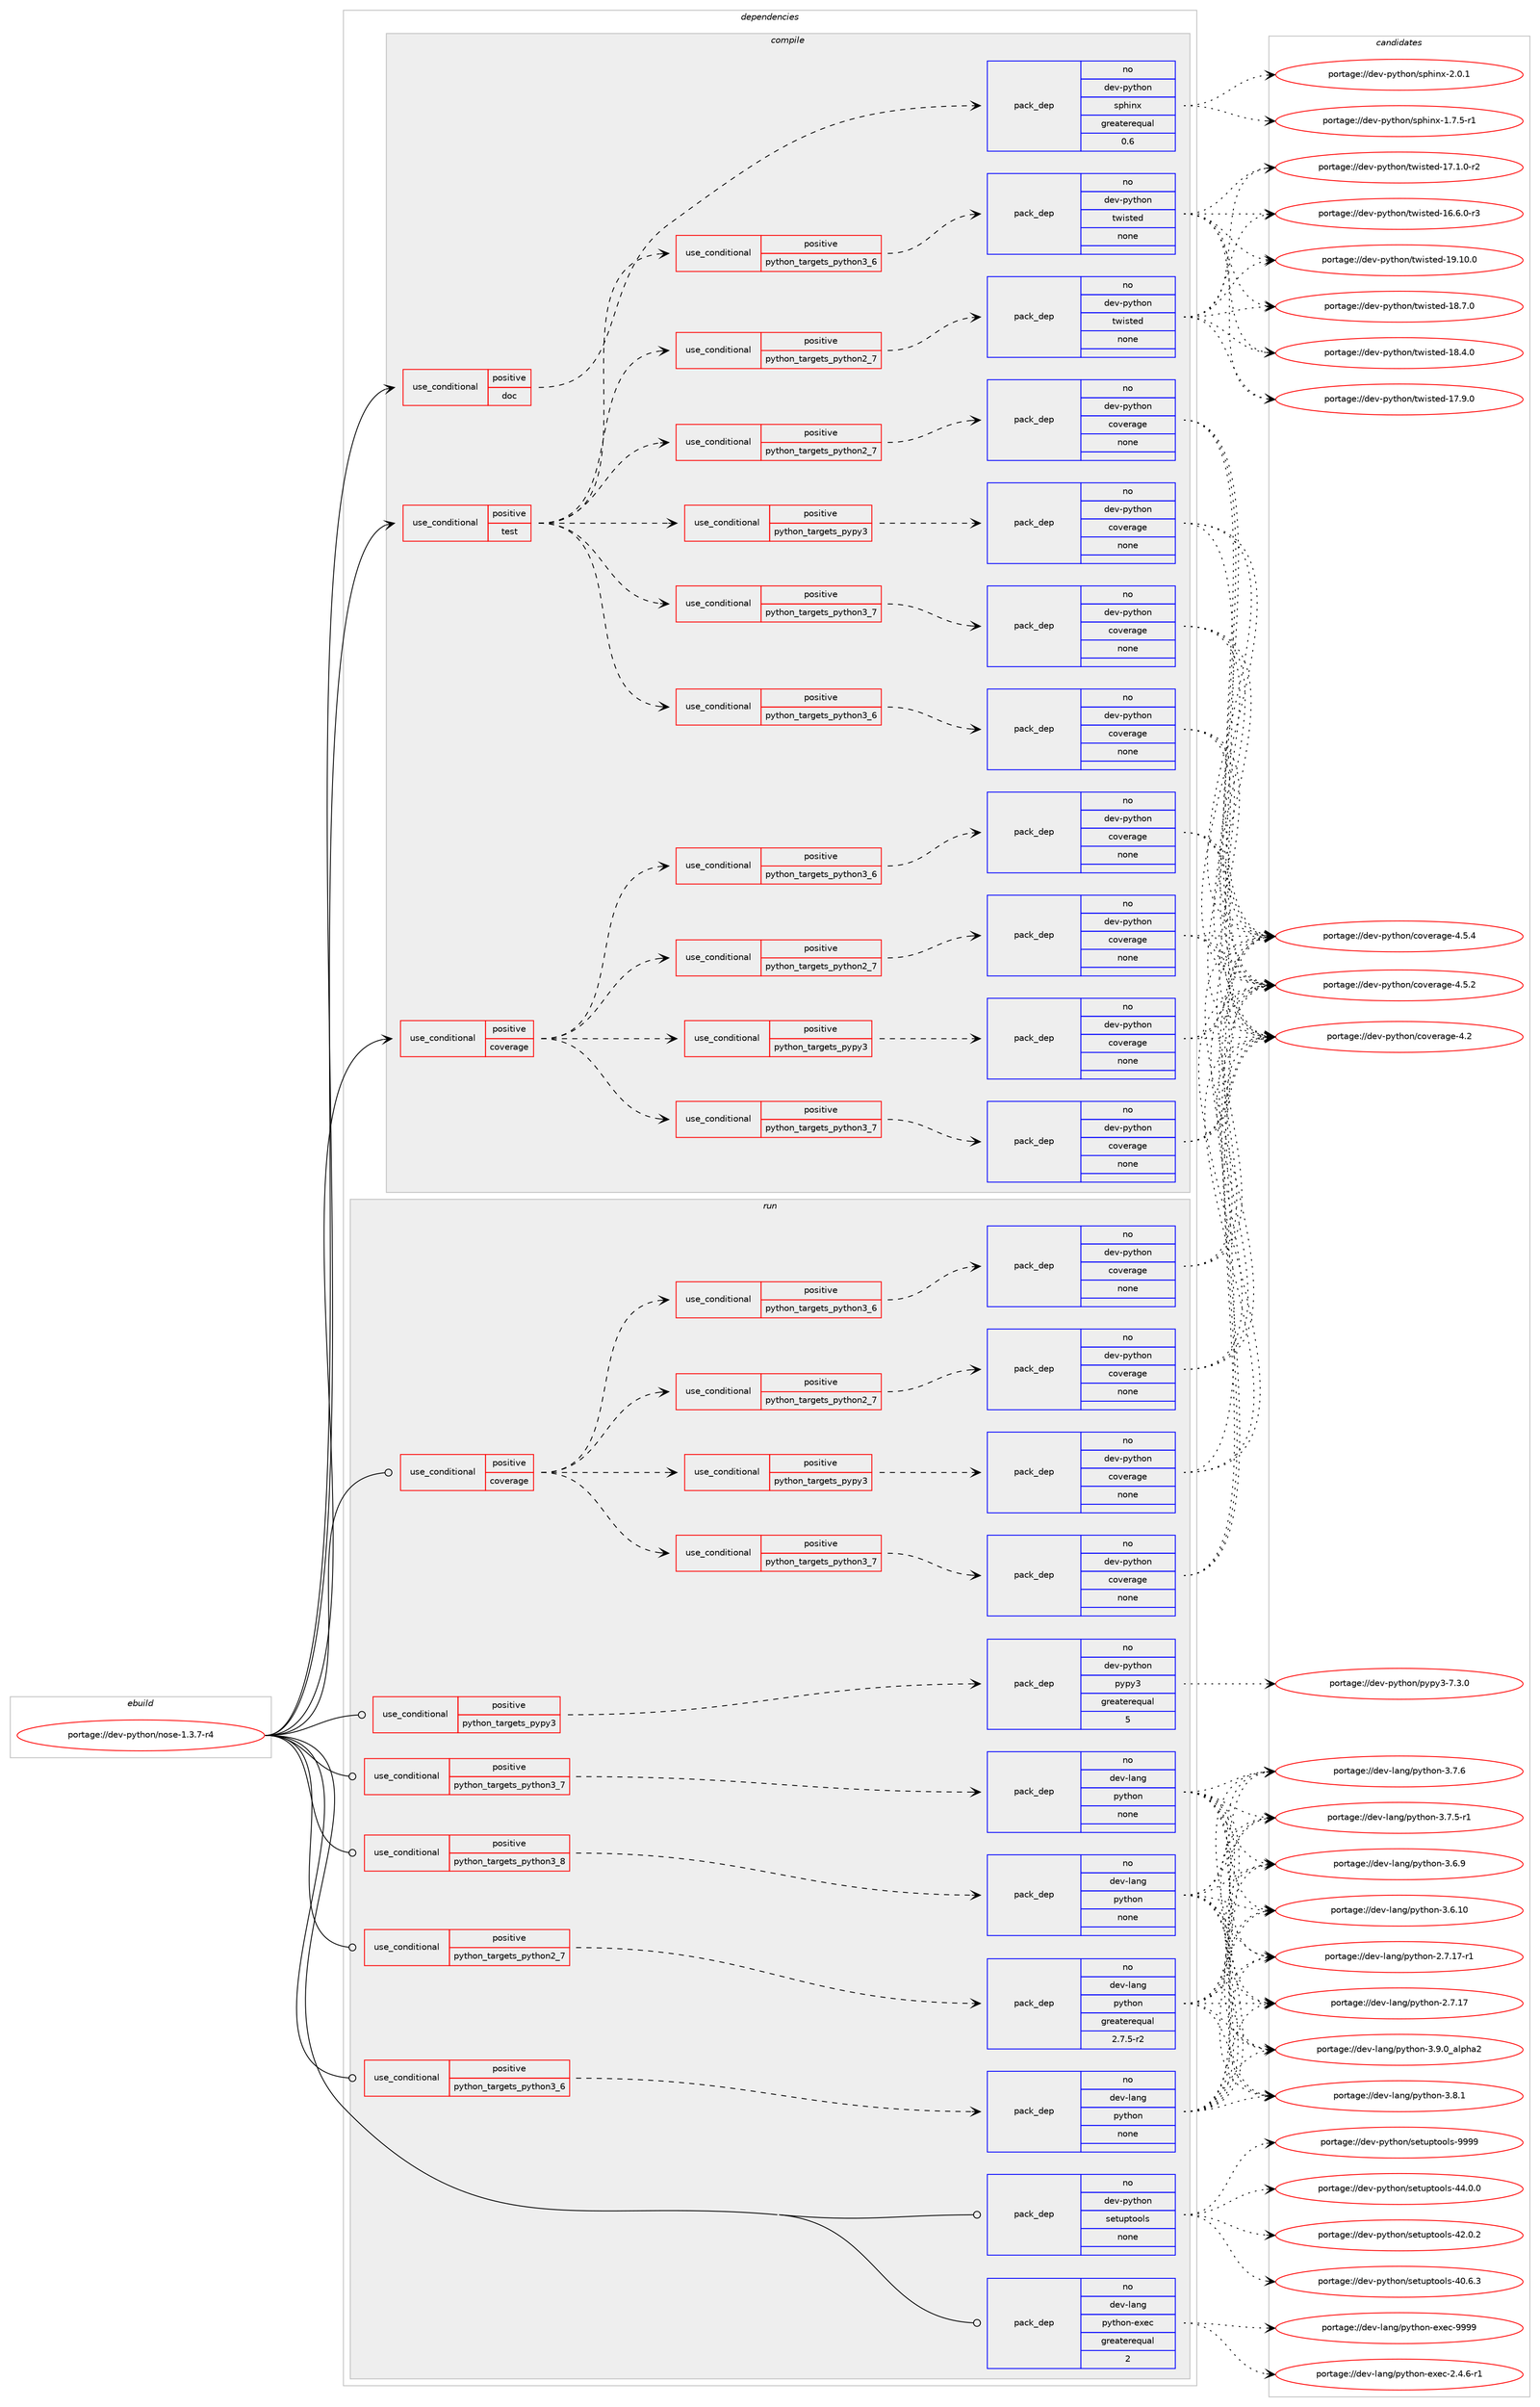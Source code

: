 digraph prolog {

# *************
# Graph options
# *************

newrank=true;
concentrate=true;
compound=true;
graph [rankdir=LR,fontname=Helvetica,fontsize=10,ranksep=1.5];#, ranksep=2.5, nodesep=0.2];
edge  [arrowhead=vee];
node  [fontname=Helvetica,fontsize=10];

# **********
# The ebuild
# **********

subgraph cluster_leftcol {
color=gray;
label=<<i>ebuild</i>>;
id [label="portage://dev-python/nose-1.3.7-r4", color=red, width=4, href="../dev-python/nose-1.3.7-r4.svg"];
}

# ****************
# The dependencies
# ****************

subgraph cluster_midcol {
color=gray;
label=<<i>dependencies</i>>;
subgraph cluster_compile {
fillcolor="#eeeeee";
style=filled;
label=<<i>compile</i>>;
subgraph cond112262 {
dependency448191 [label=<<TABLE BORDER="0" CELLBORDER="1" CELLSPACING="0" CELLPADDING="4"><TR><TD ROWSPAN="3" CELLPADDING="10">use_conditional</TD></TR><TR><TD>positive</TD></TR><TR><TD>coverage</TD></TR></TABLE>>, shape=none, color=red];
subgraph cond112263 {
dependency448192 [label=<<TABLE BORDER="0" CELLBORDER="1" CELLSPACING="0" CELLPADDING="4"><TR><TD ROWSPAN="3" CELLPADDING="10">use_conditional</TD></TR><TR><TD>positive</TD></TR><TR><TD>python_targets_pypy3</TD></TR></TABLE>>, shape=none, color=red];
subgraph pack330954 {
dependency448193 [label=<<TABLE BORDER="0" CELLBORDER="1" CELLSPACING="0" CELLPADDING="4" WIDTH="220"><TR><TD ROWSPAN="6" CELLPADDING="30">pack_dep</TD></TR><TR><TD WIDTH="110">no</TD></TR><TR><TD>dev-python</TD></TR><TR><TD>coverage</TD></TR><TR><TD>none</TD></TR><TR><TD></TD></TR></TABLE>>, shape=none, color=blue];
}
dependency448192:e -> dependency448193:w [weight=20,style="dashed",arrowhead="vee"];
}
dependency448191:e -> dependency448192:w [weight=20,style="dashed",arrowhead="vee"];
subgraph cond112264 {
dependency448194 [label=<<TABLE BORDER="0" CELLBORDER="1" CELLSPACING="0" CELLPADDING="4"><TR><TD ROWSPAN="3" CELLPADDING="10">use_conditional</TD></TR><TR><TD>positive</TD></TR><TR><TD>python_targets_python2_7</TD></TR></TABLE>>, shape=none, color=red];
subgraph pack330955 {
dependency448195 [label=<<TABLE BORDER="0" CELLBORDER="1" CELLSPACING="0" CELLPADDING="4" WIDTH="220"><TR><TD ROWSPAN="6" CELLPADDING="30">pack_dep</TD></TR><TR><TD WIDTH="110">no</TD></TR><TR><TD>dev-python</TD></TR><TR><TD>coverage</TD></TR><TR><TD>none</TD></TR><TR><TD></TD></TR></TABLE>>, shape=none, color=blue];
}
dependency448194:e -> dependency448195:w [weight=20,style="dashed",arrowhead="vee"];
}
dependency448191:e -> dependency448194:w [weight=20,style="dashed",arrowhead="vee"];
subgraph cond112265 {
dependency448196 [label=<<TABLE BORDER="0" CELLBORDER="1" CELLSPACING="0" CELLPADDING="4"><TR><TD ROWSPAN="3" CELLPADDING="10">use_conditional</TD></TR><TR><TD>positive</TD></TR><TR><TD>python_targets_python3_6</TD></TR></TABLE>>, shape=none, color=red];
subgraph pack330956 {
dependency448197 [label=<<TABLE BORDER="0" CELLBORDER="1" CELLSPACING="0" CELLPADDING="4" WIDTH="220"><TR><TD ROWSPAN="6" CELLPADDING="30">pack_dep</TD></TR><TR><TD WIDTH="110">no</TD></TR><TR><TD>dev-python</TD></TR><TR><TD>coverage</TD></TR><TR><TD>none</TD></TR><TR><TD></TD></TR></TABLE>>, shape=none, color=blue];
}
dependency448196:e -> dependency448197:w [weight=20,style="dashed",arrowhead="vee"];
}
dependency448191:e -> dependency448196:w [weight=20,style="dashed",arrowhead="vee"];
subgraph cond112266 {
dependency448198 [label=<<TABLE BORDER="0" CELLBORDER="1" CELLSPACING="0" CELLPADDING="4"><TR><TD ROWSPAN="3" CELLPADDING="10">use_conditional</TD></TR><TR><TD>positive</TD></TR><TR><TD>python_targets_python3_7</TD></TR></TABLE>>, shape=none, color=red];
subgraph pack330957 {
dependency448199 [label=<<TABLE BORDER="0" CELLBORDER="1" CELLSPACING="0" CELLPADDING="4" WIDTH="220"><TR><TD ROWSPAN="6" CELLPADDING="30">pack_dep</TD></TR><TR><TD WIDTH="110">no</TD></TR><TR><TD>dev-python</TD></TR><TR><TD>coverage</TD></TR><TR><TD>none</TD></TR><TR><TD></TD></TR></TABLE>>, shape=none, color=blue];
}
dependency448198:e -> dependency448199:w [weight=20,style="dashed",arrowhead="vee"];
}
dependency448191:e -> dependency448198:w [weight=20,style="dashed",arrowhead="vee"];
}
id:e -> dependency448191:w [weight=20,style="solid",arrowhead="vee"];
subgraph cond112267 {
dependency448200 [label=<<TABLE BORDER="0" CELLBORDER="1" CELLSPACING="0" CELLPADDING="4"><TR><TD ROWSPAN="3" CELLPADDING="10">use_conditional</TD></TR><TR><TD>positive</TD></TR><TR><TD>doc</TD></TR></TABLE>>, shape=none, color=red];
subgraph pack330958 {
dependency448201 [label=<<TABLE BORDER="0" CELLBORDER="1" CELLSPACING="0" CELLPADDING="4" WIDTH="220"><TR><TD ROWSPAN="6" CELLPADDING="30">pack_dep</TD></TR><TR><TD WIDTH="110">no</TD></TR><TR><TD>dev-python</TD></TR><TR><TD>sphinx</TD></TR><TR><TD>greaterequal</TD></TR><TR><TD>0.6</TD></TR></TABLE>>, shape=none, color=blue];
}
dependency448200:e -> dependency448201:w [weight=20,style="dashed",arrowhead="vee"];
}
id:e -> dependency448200:w [weight=20,style="solid",arrowhead="vee"];
subgraph cond112268 {
dependency448202 [label=<<TABLE BORDER="0" CELLBORDER="1" CELLSPACING="0" CELLPADDING="4"><TR><TD ROWSPAN="3" CELLPADDING="10">use_conditional</TD></TR><TR><TD>positive</TD></TR><TR><TD>test</TD></TR></TABLE>>, shape=none, color=red];
subgraph cond112269 {
dependency448203 [label=<<TABLE BORDER="0" CELLBORDER="1" CELLSPACING="0" CELLPADDING="4"><TR><TD ROWSPAN="3" CELLPADDING="10">use_conditional</TD></TR><TR><TD>positive</TD></TR><TR><TD>python_targets_pypy3</TD></TR></TABLE>>, shape=none, color=red];
subgraph pack330959 {
dependency448204 [label=<<TABLE BORDER="0" CELLBORDER="1" CELLSPACING="0" CELLPADDING="4" WIDTH="220"><TR><TD ROWSPAN="6" CELLPADDING="30">pack_dep</TD></TR><TR><TD WIDTH="110">no</TD></TR><TR><TD>dev-python</TD></TR><TR><TD>coverage</TD></TR><TR><TD>none</TD></TR><TR><TD></TD></TR></TABLE>>, shape=none, color=blue];
}
dependency448203:e -> dependency448204:w [weight=20,style="dashed",arrowhead="vee"];
}
dependency448202:e -> dependency448203:w [weight=20,style="dashed",arrowhead="vee"];
subgraph cond112270 {
dependency448205 [label=<<TABLE BORDER="0" CELLBORDER="1" CELLSPACING="0" CELLPADDING="4"><TR><TD ROWSPAN="3" CELLPADDING="10">use_conditional</TD></TR><TR><TD>positive</TD></TR><TR><TD>python_targets_python2_7</TD></TR></TABLE>>, shape=none, color=red];
subgraph pack330960 {
dependency448206 [label=<<TABLE BORDER="0" CELLBORDER="1" CELLSPACING="0" CELLPADDING="4" WIDTH="220"><TR><TD ROWSPAN="6" CELLPADDING="30">pack_dep</TD></TR><TR><TD WIDTH="110">no</TD></TR><TR><TD>dev-python</TD></TR><TR><TD>coverage</TD></TR><TR><TD>none</TD></TR><TR><TD></TD></TR></TABLE>>, shape=none, color=blue];
}
dependency448205:e -> dependency448206:w [weight=20,style="dashed",arrowhead="vee"];
}
dependency448202:e -> dependency448205:w [weight=20,style="dashed",arrowhead="vee"];
subgraph cond112271 {
dependency448207 [label=<<TABLE BORDER="0" CELLBORDER="1" CELLSPACING="0" CELLPADDING="4"><TR><TD ROWSPAN="3" CELLPADDING="10">use_conditional</TD></TR><TR><TD>positive</TD></TR><TR><TD>python_targets_python3_6</TD></TR></TABLE>>, shape=none, color=red];
subgraph pack330961 {
dependency448208 [label=<<TABLE BORDER="0" CELLBORDER="1" CELLSPACING="0" CELLPADDING="4" WIDTH="220"><TR><TD ROWSPAN="6" CELLPADDING="30">pack_dep</TD></TR><TR><TD WIDTH="110">no</TD></TR><TR><TD>dev-python</TD></TR><TR><TD>coverage</TD></TR><TR><TD>none</TD></TR><TR><TD></TD></TR></TABLE>>, shape=none, color=blue];
}
dependency448207:e -> dependency448208:w [weight=20,style="dashed",arrowhead="vee"];
}
dependency448202:e -> dependency448207:w [weight=20,style="dashed",arrowhead="vee"];
subgraph cond112272 {
dependency448209 [label=<<TABLE BORDER="0" CELLBORDER="1" CELLSPACING="0" CELLPADDING="4"><TR><TD ROWSPAN="3" CELLPADDING="10">use_conditional</TD></TR><TR><TD>positive</TD></TR><TR><TD>python_targets_python3_7</TD></TR></TABLE>>, shape=none, color=red];
subgraph pack330962 {
dependency448210 [label=<<TABLE BORDER="0" CELLBORDER="1" CELLSPACING="0" CELLPADDING="4" WIDTH="220"><TR><TD ROWSPAN="6" CELLPADDING="30">pack_dep</TD></TR><TR><TD WIDTH="110">no</TD></TR><TR><TD>dev-python</TD></TR><TR><TD>coverage</TD></TR><TR><TD>none</TD></TR><TR><TD></TD></TR></TABLE>>, shape=none, color=blue];
}
dependency448209:e -> dependency448210:w [weight=20,style="dashed",arrowhead="vee"];
}
dependency448202:e -> dependency448209:w [weight=20,style="dashed",arrowhead="vee"];
subgraph cond112273 {
dependency448211 [label=<<TABLE BORDER="0" CELLBORDER="1" CELLSPACING="0" CELLPADDING="4"><TR><TD ROWSPAN="3" CELLPADDING="10">use_conditional</TD></TR><TR><TD>positive</TD></TR><TR><TD>python_targets_python2_7</TD></TR></TABLE>>, shape=none, color=red];
subgraph pack330963 {
dependency448212 [label=<<TABLE BORDER="0" CELLBORDER="1" CELLSPACING="0" CELLPADDING="4" WIDTH="220"><TR><TD ROWSPAN="6" CELLPADDING="30">pack_dep</TD></TR><TR><TD WIDTH="110">no</TD></TR><TR><TD>dev-python</TD></TR><TR><TD>twisted</TD></TR><TR><TD>none</TD></TR><TR><TD></TD></TR></TABLE>>, shape=none, color=blue];
}
dependency448211:e -> dependency448212:w [weight=20,style="dashed",arrowhead="vee"];
}
dependency448202:e -> dependency448211:w [weight=20,style="dashed",arrowhead="vee"];
subgraph cond112274 {
dependency448213 [label=<<TABLE BORDER="0" CELLBORDER="1" CELLSPACING="0" CELLPADDING="4"><TR><TD ROWSPAN="3" CELLPADDING="10">use_conditional</TD></TR><TR><TD>positive</TD></TR><TR><TD>python_targets_python3_6</TD></TR></TABLE>>, shape=none, color=red];
subgraph pack330964 {
dependency448214 [label=<<TABLE BORDER="0" CELLBORDER="1" CELLSPACING="0" CELLPADDING="4" WIDTH="220"><TR><TD ROWSPAN="6" CELLPADDING="30">pack_dep</TD></TR><TR><TD WIDTH="110">no</TD></TR><TR><TD>dev-python</TD></TR><TR><TD>twisted</TD></TR><TR><TD>none</TD></TR><TR><TD></TD></TR></TABLE>>, shape=none, color=blue];
}
dependency448213:e -> dependency448214:w [weight=20,style="dashed",arrowhead="vee"];
}
dependency448202:e -> dependency448213:w [weight=20,style="dashed",arrowhead="vee"];
}
id:e -> dependency448202:w [weight=20,style="solid",arrowhead="vee"];
}
subgraph cluster_compileandrun {
fillcolor="#eeeeee";
style=filled;
label=<<i>compile and run</i>>;
}
subgraph cluster_run {
fillcolor="#eeeeee";
style=filled;
label=<<i>run</i>>;
subgraph cond112275 {
dependency448215 [label=<<TABLE BORDER="0" CELLBORDER="1" CELLSPACING="0" CELLPADDING="4"><TR><TD ROWSPAN="3" CELLPADDING="10">use_conditional</TD></TR><TR><TD>positive</TD></TR><TR><TD>coverage</TD></TR></TABLE>>, shape=none, color=red];
subgraph cond112276 {
dependency448216 [label=<<TABLE BORDER="0" CELLBORDER="1" CELLSPACING="0" CELLPADDING="4"><TR><TD ROWSPAN="3" CELLPADDING="10">use_conditional</TD></TR><TR><TD>positive</TD></TR><TR><TD>python_targets_pypy3</TD></TR></TABLE>>, shape=none, color=red];
subgraph pack330965 {
dependency448217 [label=<<TABLE BORDER="0" CELLBORDER="1" CELLSPACING="0" CELLPADDING="4" WIDTH="220"><TR><TD ROWSPAN="6" CELLPADDING="30">pack_dep</TD></TR><TR><TD WIDTH="110">no</TD></TR><TR><TD>dev-python</TD></TR><TR><TD>coverage</TD></TR><TR><TD>none</TD></TR><TR><TD></TD></TR></TABLE>>, shape=none, color=blue];
}
dependency448216:e -> dependency448217:w [weight=20,style="dashed",arrowhead="vee"];
}
dependency448215:e -> dependency448216:w [weight=20,style="dashed",arrowhead="vee"];
subgraph cond112277 {
dependency448218 [label=<<TABLE BORDER="0" CELLBORDER="1" CELLSPACING="0" CELLPADDING="4"><TR><TD ROWSPAN="3" CELLPADDING="10">use_conditional</TD></TR><TR><TD>positive</TD></TR><TR><TD>python_targets_python2_7</TD></TR></TABLE>>, shape=none, color=red];
subgraph pack330966 {
dependency448219 [label=<<TABLE BORDER="0" CELLBORDER="1" CELLSPACING="0" CELLPADDING="4" WIDTH="220"><TR><TD ROWSPAN="6" CELLPADDING="30">pack_dep</TD></TR><TR><TD WIDTH="110">no</TD></TR><TR><TD>dev-python</TD></TR><TR><TD>coverage</TD></TR><TR><TD>none</TD></TR><TR><TD></TD></TR></TABLE>>, shape=none, color=blue];
}
dependency448218:e -> dependency448219:w [weight=20,style="dashed",arrowhead="vee"];
}
dependency448215:e -> dependency448218:w [weight=20,style="dashed",arrowhead="vee"];
subgraph cond112278 {
dependency448220 [label=<<TABLE BORDER="0" CELLBORDER="1" CELLSPACING="0" CELLPADDING="4"><TR><TD ROWSPAN="3" CELLPADDING="10">use_conditional</TD></TR><TR><TD>positive</TD></TR><TR><TD>python_targets_python3_6</TD></TR></TABLE>>, shape=none, color=red];
subgraph pack330967 {
dependency448221 [label=<<TABLE BORDER="0" CELLBORDER="1" CELLSPACING="0" CELLPADDING="4" WIDTH="220"><TR><TD ROWSPAN="6" CELLPADDING="30">pack_dep</TD></TR><TR><TD WIDTH="110">no</TD></TR><TR><TD>dev-python</TD></TR><TR><TD>coverage</TD></TR><TR><TD>none</TD></TR><TR><TD></TD></TR></TABLE>>, shape=none, color=blue];
}
dependency448220:e -> dependency448221:w [weight=20,style="dashed",arrowhead="vee"];
}
dependency448215:e -> dependency448220:w [weight=20,style="dashed",arrowhead="vee"];
subgraph cond112279 {
dependency448222 [label=<<TABLE BORDER="0" CELLBORDER="1" CELLSPACING="0" CELLPADDING="4"><TR><TD ROWSPAN="3" CELLPADDING="10">use_conditional</TD></TR><TR><TD>positive</TD></TR><TR><TD>python_targets_python3_7</TD></TR></TABLE>>, shape=none, color=red];
subgraph pack330968 {
dependency448223 [label=<<TABLE BORDER="0" CELLBORDER="1" CELLSPACING="0" CELLPADDING="4" WIDTH="220"><TR><TD ROWSPAN="6" CELLPADDING="30">pack_dep</TD></TR><TR><TD WIDTH="110">no</TD></TR><TR><TD>dev-python</TD></TR><TR><TD>coverage</TD></TR><TR><TD>none</TD></TR><TR><TD></TD></TR></TABLE>>, shape=none, color=blue];
}
dependency448222:e -> dependency448223:w [weight=20,style="dashed",arrowhead="vee"];
}
dependency448215:e -> dependency448222:w [weight=20,style="dashed",arrowhead="vee"];
}
id:e -> dependency448215:w [weight=20,style="solid",arrowhead="odot"];
subgraph cond112280 {
dependency448224 [label=<<TABLE BORDER="0" CELLBORDER="1" CELLSPACING="0" CELLPADDING="4"><TR><TD ROWSPAN="3" CELLPADDING="10">use_conditional</TD></TR><TR><TD>positive</TD></TR><TR><TD>python_targets_pypy3</TD></TR></TABLE>>, shape=none, color=red];
subgraph pack330969 {
dependency448225 [label=<<TABLE BORDER="0" CELLBORDER="1" CELLSPACING="0" CELLPADDING="4" WIDTH="220"><TR><TD ROWSPAN="6" CELLPADDING="30">pack_dep</TD></TR><TR><TD WIDTH="110">no</TD></TR><TR><TD>dev-python</TD></TR><TR><TD>pypy3</TD></TR><TR><TD>greaterequal</TD></TR><TR><TD>5</TD></TR></TABLE>>, shape=none, color=blue];
}
dependency448224:e -> dependency448225:w [weight=20,style="dashed",arrowhead="vee"];
}
id:e -> dependency448224:w [weight=20,style="solid",arrowhead="odot"];
subgraph cond112281 {
dependency448226 [label=<<TABLE BORDER="0" CELLBORDER="1" CELLSPACING="0" CELLPADDING="4"><TR><TD ROWSPAN="3" CELLPADDING="10">use_conditional</TD></TR><TR><TD>positive</TD></TR><TR><TD>python_targets_python2_7</TD></TR></TABLE>>, shape=none, color=red];
subgraph pack330970 {
dependency448227 [label=<<TABLE BORDER="0" CELLBORDER="1" CELLSPACING="0" CELLPADDING="4" WIDTH="220"><TR><TD ROWSPAN="6" CELLPADDING="30">pack_dep</TD></TR><TR><TD WIDTH="110">no</TD></TR><TR><TD>dev-lang</TD></TR><TR><TD>python</TD></TR><TR><TD>greaterequal</TD></TR><TR><TD>2.7.5-r2</TD></TR></TABLE>>, shape=none, color=blue];
}
dependency448226:e -> dependency448227:w [weight=20,style="dashed",arrowhead="vee"];
}
id:e -> dependency448226:w [weight=20,style="solid",arrowhead="odot"];
subgraph cond112282 {
dependency448228 [label=<<TABLE BORDER="0" CELLBORDER="1" CELLSPACING="0" CELLPADDING="4"><TR><TD ROWSPAN="3" CELLPADDING="10">use_conditional</TD></TR><TR><TD>positive</TD></TR><TR><TD>python_targets_python3_6</TD></TR></TABLE>>, shape=none, color=red];
subgraph pack330971 {
dependency448229 [label=<<TABLE BORDER="0" CELLBORDER="1" CELLSPACING="0" CELLPADDING="4" WIDTH="220"><TR><TD ROWSPAN="6" CELLPADDING="30">pack_dep</TD></TR><TR><TD WIDTH="110">no</TD></TR><TR><TD>dev-lang</TD></TR><TR><TD>python</TD></TR><TR><TD>none</TD></TR><TR><TD></TD></TR></TABLE>>, shape=none, color=blue];
}
dependency448228:e -> dependency448229:w [weight=20,style="dashed",arrowhead="vee"];
}
id:e -> dependency448228:w [weight=20,style="solid",arrowhead="odot"];
subgraph cond112283 {
dependency448230 [label=<<TABLE BORDER="0" CELLBORDER="1" CELLSPACING="0" CELLPADDING="4"><TR><TD ROWSPAN="3" CELLPADDING="10">use_conditional</TD></TR><TR><TD>positive</TD></TR><TR><TD>python_targets_python3_7</TD></TR></TABLE>>, shape=none, color=red];
subgraph pack330972 {
dependency448231 [label=<<TABLE BORDER="0" CELLBORDER="1" CELLSPACING="0" CELLPADDING="4" WIDTH="220"><TR><TD ROWSPAN="6" CELLPADDING="30">pack_dep</TD></TR><TR><TD WIDTH="110">no</TD></TR><TR><TD>dev-lang</TD></TR><TR><TD>python</TD></TR><TR><TD>none</TD></TR><TR><TD></TD></TR></TABLE>>, shape=none, color=blue];
}
dependency448230:e -> dependency448231:w [weight=20,style="dashed",arrowhead="vee"];
}
id:e -> dependency448230:w [weight=20,style="solid",arrowhead="odot"];
subgraph cond112284 {
dependency448232 [label=<<TABLE BORDER="0" CELLBORDER="1" CELLSPACING="0" CELLPADDING="4"><TR><TD ROWSPAN="3" CELLPADDING="10">use_conditional</TD></TR><TR><TD>positive</TD></TR><TR><TD>python_targets_python3_8</TD></TR></TABLE>>, shape=none, color=red];
subgraph pack330973 {
dependency448233 [label=<<TABLE BORDER="0" CELLBORDER="1" CELLSPACING="0" CELLPADDING="4" WIDTH="220"><TR><TD ROWSPAN="6" CELLPADDING="30">pack_dep</TD></TR><TR><TD WIDTH="110">no</TD></TR><TR><TD>dev-lang</TD></TR><TR><TD>python</TD></TR><TR><TD>none</TD></TR><TR><TD></TD></TR></TABLE>>, shape=none, color=blue];
}
dependency448232:e -> dependency448233:w [weight=20,style="dashed",arrowhead="vee"];
}
id:e -> dependency448232:w [weight=20,style="solid",arrowhead="odot"];
subgraph pack330974 {
dependency448234 [label=<<TABLE BORDER="0" CELLBORDER="1" CELLSPACING="0" CELLPADDING="4" WIDTH="220"><TR><TD ROWSPAN="6" CELLPADDING="30">pack_dep</TD></TR><TR><TD WIDTH="110">no</TD></TR><TR><TD>dev-lang</TD></TR><TR><TD>python-exec</TD></TR><TR><TD>greaterequal</TD></TR><TR><TD>2</TD></TR></TABLE>>, shape=none, color=blue];
}
id:e -> dependency448234:w [weight=20,style="solid",arrowhead="odot"];
subgraph pack330975 {
dependency448235 [label=<<TABLE BORDER="0" CELLBORDER="1" CELLSPACING="0" CELLPADDING="4" WIDTH="220"><TR><TD ROWSPAN="6" CELLPADDING="30">pack_dep</TD></TR><TR><TD WIDTH="110">no</TD></TR><TR><TD>dev-python</TD></TR><TR><TD>setuptools</TD></TR><TR><TD>none</TD></TR><TR><TD></TD></TR></TABLE>>, shape=none, color=blue];
}
id:e -> dependency448235:w [weight=20,style="solid",arrowhead="odot"];
}
}

# **************
# The candidates
# **************

subgraph cluster_choices {
rank=same;
color=gray;
label=<<i>candidates</i>>;

subgraph choice330954 {
color=black;
nodesep=1;
choice10010111845112121116104111110479911111810111497103101455246534652 [label="portage://dev-python/coverage-4.5.4", color=red, width=4,href="../dev-python/coverage-4.5.4.svg"];
choice10010111845112121116104111110479911111810111497103101455246534650 [label="portage://dev-python/coverage-4.5.2", color=red, width=4,href="../dev-python/coverage-4.5.2.svg"];
choice1001011184511212111610411111047991111181011149710310145524650 [label="portage://dev-python/coverage-4.2", color=red, width=4,href="../dev-python/coverage-4.2.svg"];
dependency448193:e -> choice10010111845112121116104111110479911111810111497103101455246534652:w [style=dotted,weight="100"];
dependency448193:e -> choice10010111845112121116104111110479911111810111497103101455246534650:w [style=dotted,weight="100"];
dependency448193:e -> choice1001011184511212111610411111047991111181011149710310145524650:w [style=dotted,weight="100"];
}
subgraph choice330955 {
color=black;
nodesep=1;
choice10010111845112121116104111110479911111810111497103101455246534652 [label="portage://dev-python/coverage-4.5.4", color=red, width=4,href="../dev-python/coverage-4.5.4.svg"];
choice10010111845112121116104111110479911111810111497103101455246534650 [label="portage://dev-python/coverage-4.5.2", color=red, width=4,href="../dev-python/coverage-4.5.2.svg"];
choice1001011184511212111610411111047991111181011149710310145524650 [label="portage://dev-python/coverage-4.2", color=red, width=4,href="../dev-python/coverage-4.2.svg"];
dependency448195:e -> choice10010111845112121116104111110479911111810111497103101455246534652:w [style=dotted,weight="100"];
dependency448195:e -> choice10010111845112121116104111110479911111810111497103101455246534650:w [style=dotted,weight="100"];
dependency448195:e -> choice1001011184511212111610411111047991111181011149710310145524650:w [style=dotted,weight="100"];
}
subgraph choice330956 {
color=black;
nodesep=1;
choice10010111845112121116104111110479911111810111497103101455246534652 [label="portage://dev-python/coverage-4.5.4", color=red, width=4,href="../dev-python/coverage-4.5.4.svg"];
choice10010111845112121116104111110479911111810111497103101455246534650 [label="portage://dev-python/coverage-4.5.2", color=red, width=4,href="../dev-python/coverage-4.5.2.svg"];
choice1001011184511212111610411111047991111181011149710310145524650 [label="portage://dev-python/coverage-4.2", color=red, width=4,href="../dev-python/coverage-4.2.svg"];
dependency448197:e -> choice10010111845112121116104111110479911111810111497103101455246534652:w [style=dotted,weight="100"];
dependency448197:e -> choice10010111845112121116104111110479911111810111497103101455246534650:w [style=dotted,weight="100"];
dependency448197:e -> choice1001011184511212111610411111047991111181011149710310145524650:w [style=dotted,weight="100"];
}
subgraph choice330957 {
color=black;
nodesep=1;
choice10010111845112121116104111110479911111810111497103101455246534652 [label="portage://dev-python/coverage-4.5.4", color=red, width=4,href="../dev-python/coverage-4.5.4.svg"];
choice10010111845112121116104111110479911111810111497103101455246534650 [label="portage://dev-python/coverage-4.5.2", color=red, width=4,href="../dev-python/coverage-4.5.2.svg"];
choice1001011184511212111610411111047991111181011149710310145524650 [label="portage://dev-python/coverage-4.2", color=red, width=4,href="../dev-python/coverage-4.2.svg"];
dependency448199:e -> choice10010111845112121116104111110479911111810111497103101455246534652:w [style=dotted,weight="100"];
dependency448199:e -> choice10010111845112121116104111110479911111810111497103101455246534650:w [style=dotted,weight="100"];
dependency448199:e -> choice1001011184511212111610411111047991111181011149710310145524650:w [style=dotted,weight="100"];
}
subgraph choice330958 {
color=black;
nodesep=1;
choice1001011184511212111610411111047115112104105110120455046484649 [label="portage://dev-python/sphinx-2.0.1", color=red, width=4,href="../dev-python/sphinx-2.0.1.svg"];
choice10010111845112121116104111110471151121041051101204549465546534511449 [label="portage://dev-python/sphinx-1.7.5-r1", color=red, width=4,href="../dev-python/sphinx-1.7.5-r1.svg"];
dependency448201:e -> choice1001011184511212111610411111047115112104105110120455046484649:w [style=dotted,weight="100"];
dependency448201:e -> choice10010111845112121116104111110471151121041051101204549465546534511449:w [style=dotted,weight="100"];
}
subgraph choice330959 {
color=black;
nodesep=1;
choice10010111845112121116104111110479911111810111497103101455246534652 [label="portage://dev-python/coverage-4.5.4", color=red, width=4,href="../dev-python/coverage-4.5.4.svg"];
choice10010111845112121116104111110479911111810111497103101455246534650 [label="portage://dev-python/coverage-4.5.2", color=red, width=4,href="../dev-python/coverage-4.5.2.svg"];
choice1001011184511212111610411111047991111181011149710310145524650 [label="portage://dev-python/coverage-4.2", color=red, width=4,href="../dev-python/coverage-4.2.svg"];
dependency448204:e -> choice10010111845112121116104111110479911111810111497103101455246534652:w [style=dotted,weight="100"];
dependency448204:e -> choice10010111845112121116104111110479911111810111497103101455246534650:w [style=dotted,weight="100"];
dependency448204:e -> choice1001011184511212111610411111047991111181011149710310145524650:w [style=dotted,weight="100"];
}
subgraph choice330960 {
color=black;
nodesep=1;
choice10010111845112121116104111110479911111810111497103101455246534652 [label="portage://dev-python/coverage-4.5.4", color=red, width=4,href="../dev-python/coverage-4.5.4.svg"];
choice10010111845112121116104111110479911111810111497103101455246534650 [label="portage://dev-python/coverage-4.5.2", color=red, width=4,href="../dev-python/coverage-4.5.2.svg"];
choice1001011184511212111610411111047991111181011149710310145524650 [label="portage://dev-python/coverage-4.2", color=red, width=4,href="../dev-python/coverage-4.2.svg"];
dependency448206:e -> choice10010111845112121116104111110479911111810111497103101455246534652:w [style=dotted,weight="100"];
dependency448206:e -> choice10010111845112121116104111110479911111810111497103101455246534650:w [style=dotted,weight="100"];
dependency448206:e -> choice1001011184511212111610411111047991111181011149710310145524650:w [style=dotted,weight="100"];
}
subgraph choice330961 {
color=black;
nodesep=1;
choice10010111845112121116104111110479911111810111497103101455246534652 [label="portage://dev-python/coverage-4.5.4", color=red, width=4,href="../dev-python/coverage-4.5.4.svg"];
choice10010111845112121116104111110479911111810111497103101455246534650 [label="portage://dev-python/coverage-4.5.2", color=red, width=4,href="../dev-python/coverage-4.5.2.svg"];
choice1001011184511212111610411111047991111181011149710310145524650 [label="portage://dev-python/coverage-4.2", color=red, width=4,href="../dev-python/coverage-4.2.svg"];
dependency448208:e -> choice10010111845112121116104111110479911111810111497103101455246534652:w [style=dotted,weight="100"];
dependency448208:e -> choice10010111845112121116104111110479911111810111497103101455246534650:w [style=dotted,weight="100"];
dependency448208:e -> choice1001011184511212111610411111047991111181011149710310145524650:w [style=dotted,weight="100"];
}
subgraph choice330962 {
color=black;
nodesep=1;
choice10010111845112121116104111110479911111810111497103101455246534652 [label="portage://dev-python/coverage-4.5.4", color=red, width=4,href="../dev-python/coverage-4.5.4.svg"];
choice10010111845112121116104111110479911111810111497103101455246534650 [label="portage://dev-python/coverage-4.5.2", color=red, width=4,href="../dev-python/coverage-4.5.2.svg"];
choice1001011184511212111610411111047991111181011149710310145524650 [label="portage://dev-python/coverage-4.2", color=red, width=4,href="../dev-python/coverage-4.2.svg"];
dependency448210:e -> choice10010111845112121116104111110479911111810111497103101455246534652:w [style=dotted,weight="100"];
dependency448210:e -> choice10010111845112121116104111110479911111810111497103101455246534650:w [style=dotted,weight="100"];
dependency448210:e -> choice1001011184511212111610411111047991111181011149710310145524650:w [style=dotted,weight="100"];
}
subgraph choice330963 {
color=black;
nodesep=1;
choice10010111845112121116104111110471161191051151161011004549574649484648 [label="portage://dev-python/twisted-19.10.0", color=red, width=4,href="../dev-python/twisted-19.10.0.svg"];
choice100101118451121211161041111104711611910511511610110045495646554648 [label="portage://dev-python/twisted-18.7.0", color=red, width=4,href="../dev-python/twisted-18.7.0.svg"];
choice100101118451121211161041111104711611910511511610110045495646524648 [label="portage://dev-python/twisted-18.4.0", color=red, width=4,href="../dev-python/twisted-18.4.0.svg"];
choice100101118451121211161041111104711611910511511610110045495546574648 [label="portage://dev-python/twisted-17.9.0", color=red, width=4,href="../dev-python/twisted-17.9.0.svg"];
choice1001011184511212111610411111047116119105115116101100454955464946484511450 [label="portage://dev-python/twisted-17.1.0-r2", color=red, width=4,href="../dev-python/twisted-17.1.0-r2.svg"];
choice1001011184511212111610411111047116119105115116101100454954465446484511451 [label="portage://dev-python/twisted-16.6.0-r3", color=red, width=4,href="../dev-python/twisted-16.6.0-r3.svg"];
dependency448212:e -> choice10010111845112121116104111110471161191051151161011004549574649484648:w [style=dotted,weight="100"];
dependency448212:e -> choice100101118451121211161041111104711611910511511610110045495646554648:w [style=dotted,weight="100"];
dependency448212:e -> choice100101118451121211161041111104711611910511511610110045495646524648:w [style=dotted,weight="100"];
dependency448212:e -> choice100101118451121211161041111104711611910511511610110045495546574648:w [style=dotted,weight="100"];
dependency448212:e -> choice1001011184511212111610411111047116119105115116101100454955464946484511450:w [style=dotted,weight="100"];
dependency448212:e -> choice1001011184511212111610411111047116119105115116101100454954465446484511451:w [style=dotted,weight="100"];
}
subgraph choice330964 {
color=black;
nodesep=1;
choice10010111845112121116104111110471161191051151161011004549574649484648 [label="portage://dev-python/twisted-19.10.0", color=red, width=4,href="../dev-python/twisted-19.10.0.svg"];
choice100101118451121211161041111104711611910511511610110045495646554648 [label="portage://dev-python/twisted-18.7.0", color=red, width=4,href="../dev-python/twisted-18.7.0.svg"];
choice100101118451121211161041111104711611910511511610110045495646524648 [label="portage://dev-python/twisted-18.4.0", color=red, width=4,href="../dev-python/twisted-18.4.0.svg"];
choice100101118451121211161041111104711611910511511610110045495546574648 [label="portage://dev-python/twisted-17.9.0", color=red, width=4,href="../dev-python/twisted-17.9.0.svg"];
choice1001011184511212111610411111047116119105115116101100454955464946484511450 [label="portage://dev-python/twisted-17.1.0-r2", color=red, width=4,href="../dev-python/twisted-17.1.0-r2.svg"];
choice1001011184511212111610411111047116119105115116101100454954465446484511451 [label="portage://dev-python/twisted-16.6.0-r3", color=red, width=4,href="../dev-python/twisted-16.6.0-r3.svg"];
dependency448214:e -> choice10010111845112121116104111110471161191051151161011004549574649484648:w [style=dotted,weight="100"];
dependency448214:e -> choice100101118451121211161041111104711611910511511610110045495646554648:w [style=dotted,weight="100"];
dependency448214:e -> choice100101118451121211161041111104711611910511511610110045495646524648:w [style=dotted,weight="100"];
dependency448214:e -> choice100101118451121211161041111104711611910511511610110045495546574648:w [style=dotted,weight="100"];
dependency448214:e -> choice1001011184511212111610411111047116119105115116101100454955464946484511450:w [style=dotted,weight="100"];
dependency448214:e -> choice1001011184511212111610411111047116119105115116101100454954465446484511451:w [style=dotted,weight="100"];
}
subgraph choice330965 {
color=black;
nodesep=1;
choice10010111845112121116104111110479911111810111497103101455246534652 [label="portage://dev-python/coverage-4.5.4", color=red, width=4,href="../dev-python/coverage-4.5.4.svg"];
choice10010111845112121116104111110479911111810111497103101455246534650 [label="portage://dev-python/coverage-4.5.2", color=red, width=4,href="../dev-python/coverage-4.5.2.svg"];
choice1001011184511212111610411111047991111181011149710310145524650 [label="portage://dev-python/coverage-4.2", color=red, width=4,href="../dev-python/coverage-4.2.svg"];
dependency448217:e -> choice10010111845112121116104111110479911111810111497103101455246534652:w [style=dotted,weight="100"];
dependency448217:e -> choice10010111845112121116104111110479911111810111497103101455246534650:w [style=dotted,weight="100"];
dependency448217:e -> choice1001011184511212111610411111047991111181011149710310145524650:w [style=dotted,weight="100"];
}
subgraph choice330966 {
color=black;
nodesep=1;
choice10010111845112121116104111110479911111810111497103101455246534652 [label="portage://dev-python/coverage-4.5.4", color=red, width=4,href="../dev-python/coverage-4.5.4.svg"];
choice10010111845112121116104111110479911111810111497103101455246534650 [label="portage://dev-python/coverage-4.5.2", color=red, width=4,href="../dev-python/coverage-4.5.2.svg"];
choice1001011184511212111610411111047991111181011149710310145524650 [label="portage://dev-python/coverage-4.2", color=red, width=4,href="../dev-python/coverage-4.2.svg"];
dependency448219:e -> choice10010111845112121116104111110479911111810111497103101455246534652:w [style=dotted,weight="100"];
dependency448219:e -> choice10010111845112121116104111110479911111810111497103101455246534650:w [style=dotted,weight="100"];
dependency448219:e -> choice1001011184511212111610411111047991111181011149710310145524650:w [style=dotted,weight="100"];
}
subgraph choice330967 {
color=black;
nodesep=1;
choice10010111845112121116104111110479911111810111497103101455246534652 [label="portage://dev-python/coverage-4.5.4", color=red, width=4,href="../dev-python/coverage-4.5.4.svg"];
choice10010111845112121116104111110479911111810111497103101455246534650 [label="portage://dev-python/coverage-4.5.2", color=red, width=4,href="../dev-python/coverage-4.5.2.svg"];
choice1001011184511212111610411111047991111181011149710310145524650 [label="portage://dev-python/coverage-4.2", color=red, width=4,href="../dev-python/coverage-4.2.svg"];
dependency448221:e -> choice10010111845112121116104111110479911111810111497103101455246534652:w [style=dotted,weight="100"];
dependency448221:e -> choice10010111845112121116104111110479911111810111497103101455246534650:w [style=dotted,weight="100"];
dependency448221:e -> choice1001011184511212111610411111047991111181011149710310145524650:w [style=dotted,weight="100"];
}
subgraph choice330968 {
color=black;
nodesep=1;
choice10010111845112121116104111110479911111810111497103101455246534652 [label="portage://dev-python/coverage-4.5.4", color=red, width=4,href="../dev-python/coverage-4.5.4.svg"];
choice10010111845112121116104111110479911111810111497103101455246534650 [label="portage://dev-python/coverage-4.5.2", color=red, width=4,href="../dev-python/coverage-4.5.2.svg"];
choice1001011184511212111610411111047991111181011149710310145524650 [label="portage://dev-python/coverage-4.2", color=red, width=4,href="../dev-python/coverage-4.2.svg"];
dependency448223:e -> choice10010111845112121116104111110479911111810111497103101455246534652:w [style=dotted,weight="100"];
dependency448223:e -> choice10010111845112121116104111110479911111810111497103101455246534650:w [style=dotted,weight="100"];
dependency448223:e -> choice1001011184511212111610411111047991111181011149710310145524650:w [style=dotted,weight="100"];
}
subgraph choice330969 {
color=black;
nodesep=1;
choice100101118451121211161041111104711212111212151455546514648 [label="portage://dev-python/pypy3-7.3.0", color=red, width=4,href="../dev-python/pypy3-7.3.0.svg"];
dependency448225:e -> choice100101118451121211161041111104711212111212151455546514648:w [style=dotted,weight="100"];
}
subgraph choice330970 {
color=black;
nodesep=1;
choice10010111845108971101034711212111610411111045514657464895971081121049750 [label="portage://dev-lang/python-3.9.0_alpha2", color=red, width=4,href="../dev-lang/python-3.9.0_alpha2.svg"];
choice100101118451089711010347112121116104111110455146564649 [label="portage://dev-lang/python-3.8.1", color=red, width=4,href="../dev-lang/python-3.8.1.svg"];
choice100101118451089711010347112121116104111110455146554654 [label="portage://dev-lang/python-3.7.6", color=red, width=4,href="../dev-lang/python-3.7.6.svg"];
choice1001011184510897110103471121211161041111104551465546534511449 [label="portage://dev-lang/python-3.7.5-r1", color=red, width=4,href="../dev-lang/python-3.7.5-r1.svg"];
choice100101118451089711010347112121116104111110455146544657 [label="portage://dev-lang/python-3.6.9", color=red, width=4,href="../dev-lang/python-3.6.9.svg"];
choice10010111845108971101034711212111610411111045514654464948 [label="portage://dev-lang/python-3.6.10", color=red, width=4,href="../dev-lang/python-3.6.10.svg"];
choice100101118451089711010347112121116104111110455046554649554511449 [label="portage://dev-lang/python-2.7.17-r1", color=red, width=4,href="../dev-lang/python-2.7.17-r1.svg"];
choice10010111845108971101034711212111610411111045504655464955 [label="portage://dev-lang/python-2.7.17", color=red, width=4,href="../dev-lang/python-2.7.17.svg"];
dependency448227:e -> choice10010111845108971101034711212111610411111045514657464895971081121049750:w [style=dotted,weight="100"];
dependency448227:e -> choice100101118451089711010347112121116104111110455146564649:w [style=dotted,weight="100"];
dependency448227:e -> choice100101118451089711010347112121116104111110455146554654:w [style=dotted,weight="100"];
dependency448227:e -> choice1001011184510897110103471121211161041111104551465546534511449:w [style=dotted,weight="100"];
dependency448227:e -> choice100101118451089711010347112121116104111110455146544657:w [style=dotted,weight="100"];
dependency448227:e -> choice10010111845108971101034711212111610411111045514654464948:w [style=dotted,weight="100"];
dependency448227:e -> choice100101118451089711010347112121116104111110455046554649554511449:w [style=dotted,weight="100"];
dependency448227:e -> choice10010111845108971101034711212111610411111045504655464955:w [style=dotted,weight="100"];
}
subgraph choice330971 {
color=black;
nodesep=1;
choice10010111845108971101034711212111610411111045514657464895971081121049750 [label="portage://dev-lang/python-3.9.0_alpha2", color=red, width=4,href="../dev-lang/python-3.9.0_alpha2.svg"];
choice100101118451089711010347112121116104111110455146564649 [label="portage://dev-lang/python-3.8.1", color=red, width=4,href="../dev-lang/python-3.8.1.svg"];
choice100101118451089711010347112121116104111110455146554654 [label="portage://dev-lang/python-3.7.6", color=red, width=4,href="../dev-lang/python-3.7.6.svg"];
choice1001011184510897110103471121211161041111104551465546534511449 [label="portage://dev-lang/python-3.7.5-r1", color=red, width=4,href="../dev-lang/python-3.7.5-r1.svg"];
choice100101118451089711010347112121116104111110455146544657 [label="portage://dev-lang/python-3.6.9", color=red, width=4,href="../dev-lang/python-3.6.9.svg"];
choice10010111845108971101034711212111610411111045514654464948 [label="portage://dev-lang/python-3.6.10", color=red, width=4,href="../dev-lang/python-3.6.10.svg"];
choice100101118451089711010347112121116104111110455046554649554511449 [label="portage://dev-lang/python-2.7.17-r1", color=red, width=4,href="../dev-lang/python-2.7.17-r1.svg"];
choice10010111845108971101034711212111610411111045504655464955 [label="portage://dev-lang/python-2.7.17", color=red, width=4,href="../dev-lang/python-2.7.17.svg"];
dependency448229:e -> choice10010111845108971101034711212111610411111045514657464895971081121049750:w [style=dotted,weight="100"];
dependency448229:e -> choice100101118451089711010347112121116104111110455146564649:w [style=dotted,weight="100"];
dependency448229:e -> choice100101118451089711010347112121116104111110455146554654:w [style=dotted,weight="100"];
dependency448229:e -> choice1001011184510897110103471121211161041111104551465546534511449:w [style=dotted,weight="100"];
dependency448229:e -> choice100101118451089711010347112121116104111110455146544657:w [style=dotted,weight="100"];
dependency448229:e -> choice10010111845108971101034711212111610411111045514654464948:w [style=dotted,weight="100"];
dependency448229:e -> choice100101118451089711010347112121116104111110455046554649554511449:w [style=dotted,weight="100"];
dependency448229:e -> choice10010111845108971101034711212111610411111045504655464955:w [style=dotted,weight="100"];
}
subgraph choice330972 {
color=black;
nodesep=1;
choice10010111845108971101034711212111610411111045514657464895971081121049750 [label="portage://dev-lang/python-3.9.0_alpha2", color=red, width=4,href="../dev-lang/python-3.9.0_alpha2.svg"];
choice100101118451089711010347112121116104111110455146564649 [label="portage://dev-lang/python-3.8.1", color=red, width=4,href="../dev-lang/python-3.8.1.svg"];
choice100101118451089711010347112121116104111110455146554654 [label="portage://dev-lang/python-3.7.6", color=red, width=4,href="../dev-lang/python-3.7.6.svg"];
choice1001011184510897110103471121211161041111104551465546534511449 [label="portage://dev-lang/python-3.7.5-r1", color=red, width=4,href="../dev-lang/python-3.7.5-r1.svg"];
choice100101118451089711010347112121116104111110455146544657 [label="portage://dev-lang/python-3.6.9", color=red, width=4,href="../dev-lang/python-3.6.9.svg"];
choice10010111845108971101034711212111610411111045514654464948 [label="portage://dev-lang/python-3.6.10", color=red, width=4,href="../dev-lang/python-3.6.10.svg"];
choice100101118451089711010347112121116104111110455046554649554511449 [label="portage://dev-lang/python-2.7.17-r1", color=red, width=4,href="../dev-lang/python-2.7.17-r1.svg"];
choice10010111845108971101034711212111610411111045504655464955 [label="portage://dev-lang/python-2.7.17", color=red, width=4,href="../dev-lang/python-2.7.17.svg"];
dependency448231:e -> choice10010111845108971101034711212111610411111045514657464895971081121049750:w [style=dotted,weight="100"];
dependency448231:e -> choice100101118451089711010347112121116104111110455146564649:w [style=dotted,weight="100"];
dependency448231:e -> choice100101118451089711010347112121116104111110455146554654:w [style=dotted,weight="100"];
dependency448231:e -> choice1001011184510897110103471121211161041111104551465546534511449:w [style=dotted,weight="100"];
dependency448231:e -> choice100101118451089711010347112121116104111110455146544657:w [style=dotted,weight="100"];
dependency448231:e -> choice10010111845108971101034711212111610411111045514654464948:w [style=dotted,weight="100"];
dependency448231:e -> choice100101118451089711010347112121116104111110455046554649554511449:w [style=dotted,weight="100"];
dependency448231:e -> choice10010111845108971101034711212111610411111045504655464955:w [style=dotted,weight="100"];
}
subgraph choice330973 {
color=black;
nodesep=1;
choice10010111845108971101034711212111610411111045514657464895971081121049750 [label="portage://dev-lang/python-3.9.0_alpha2", color=red, width=4,href="../dev-lang/python-3.9.0_alpha2.svg"];
choice100101118451089711010347112121116104111110455146564649 [label="portage://dev-lang/python-3.8.1", color=red, width=4,href="../dev-lang/python-3.8.1.svg"];
choice100101118451089711010347112121116104111110455146554654 [label="portage://dev-lang/python-3.7.6", color=red, width=4,href="../dev-lang/python-3.7.6.svg"];
choice1001011184510897110103471121211161041111104551465546534511449 [label="portage://dev-lang/python-3.7.5-r1", color=red, width=4,href="../dev-lang/python-3.7.5-r1.svg"];
choice100101118451089711010347112121116104111110455146544657 [label="portage://dev-lang/python-3.6.9", color=red, width=4,href="../dev-lang/python-3.6.9.svg"];
choice10010111845108971101034711212111610411111045514654464948 [label="portage://dev-lang/python-3.6.10", color=red, width=4,href="../dev-lang/python-3.6.10.svg"];
choice100101118451089711010347112121116104111110455046554649554511449 [label="portage://dev-lang/python-2.7.17-r1", color=red, width=4,href="../dev-lang/python-2.7.17-r1.svg"];
choice10010111845108971101034711212111610411111045504655464955 [label="portage://dev-lang/python-2.7.17", color=red, width=4,href="../dev-lang/python-2.7.17.svg"];
dependency448233:e -> choice10010111845108971101034711212111610411111045514657464895971081121049750:w [style=dotted,weight="100"];
dependency448233:e -> choice100101118451089711010347112121116104111110455146564649:w [style=dotted,weight="100"];
dependency448233:e -> choice100101118451089711010347112121116104111110455146554654:w [style=dotted,weight="100"];
dependency448233:e -> choice1001011184510897110103471121211161041111104551465546534511449:w [style=dotted,weight="100"];
dependency448233:e -> choice100101118451089711010347112121116104111110455146544657:w [style=dotted,weight="100"];
dependency448233:e -> choice10010111845108971101034711212111610411111045514654464948:w [style=dotted,weight="100"];
dependency448233:e -> choice100101118451089711010347112121116104111110455046554649554511449:w [style=dotted,weight="100"];
dependency448233:e -> choice10010111845108971101034711212111610411111045504655464955:w [style=dotted,weight="100"];
}
subgraph choice330974 {
color=black;
nodesep=1;
choice10010111845108971101034711212111610411111045101120101994557575757 [label="portage://dev-lang/python-exec-9999", color=red, width=4,href="../dev-lang/python-exec-9999.svg"];
choice10010111845108971101034711212111610411111045101120101994550465246544511449 [label="portage://dev-lang/python-exec-2.4.6-r1", color=red, width=4,href="../dev-lang/python-exec-2.4.6-r1.svg"];
dependency448234:e -> choice10010111845108971101034711212111610411111045101120101994557575757:w [style=dotted,weight="100"];
dependency448234:e -> choice10010111845108971101034711212111610411111045101120101994550465246544511449:w [style=dotted,weight="100"];
}
subgraph choice330975 {
color=black;
nodesep=1;
choice10010111845112121116104111110471151011161171121161111111081154557575757 [label="portage://dev-python/setuptools-9999", color=red, width=4,href="../dev-python/setuptools-9999.svg"];
choice100101118451121211161041111104711510111611711211611111110811545525246484648 [label="portage://dev-python/setuptools-44.0.0", color=red, width=4,href="../dev-python/setuptools-44.0.0.svg"];
choice100101118451121211161041111104711510111611711211611111110811545525046484650 [label="portage://dev-python/setuptools-42.0.2", color=red, width=4,href="../dev-python/setuptools-42.0.2.svg"];
choice100101118451121211161041111104711510111611711211611111110811545524846544651 [label="portage://dev-python/setuptools-40.6.3", color=red, width=4,href="../dev-python/setuptools-40.6.3.svg"];
dependency448235:e -> choice10010111845112121116104111110471151011161171121161111111081154557575757:w [style=dotted,weight="100"];
dependency448235:e -> choice100101118451121211161041111104711510111611711211611111110811545525246484648:w [style=dotted,weight="100"];
dependency448235:e -> choice100101118451121211161041111104711510111611711211611111110811545525046484650:w [style=dotted,weight="100"];
dependency448235:e -> choice100101118451121211161041111104711510111611711211611111110811545524846544651:w [style=dotted,weight="100"];
}
}

}
